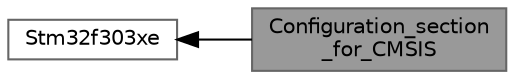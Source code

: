 digraph "Configuration_section_for_CMSIS"
{
 // LATEX_PDF_SIZE
  bgcolor="transparent";
  edge [fontname=Helvetica,fontsize=10,labelfontname=Helvetica,labelfontsize=10];
  node [fontname=Helvetica,fontsize=10,shape=box,height=0.2,width=0.4];
  rankdir=LR;
  Node1 [id="Node000001",label="Configuration_section\l_for_CMSIS",height=0.2,width=0.4,color="gray40", fillcolor="grey60", style="filled", fontcolor="black",tooltip=" "];
  Node2 [id="Node000002",label="Stm32f303xe",height=0.2,width=0.4,color="grey40", fillcolor="white", style="filled",URL="$group__stm32f303xe.html",tooltip=" "];
  Node2->Node1 [shape=plaintext, dir="back", style="solid"];
}
